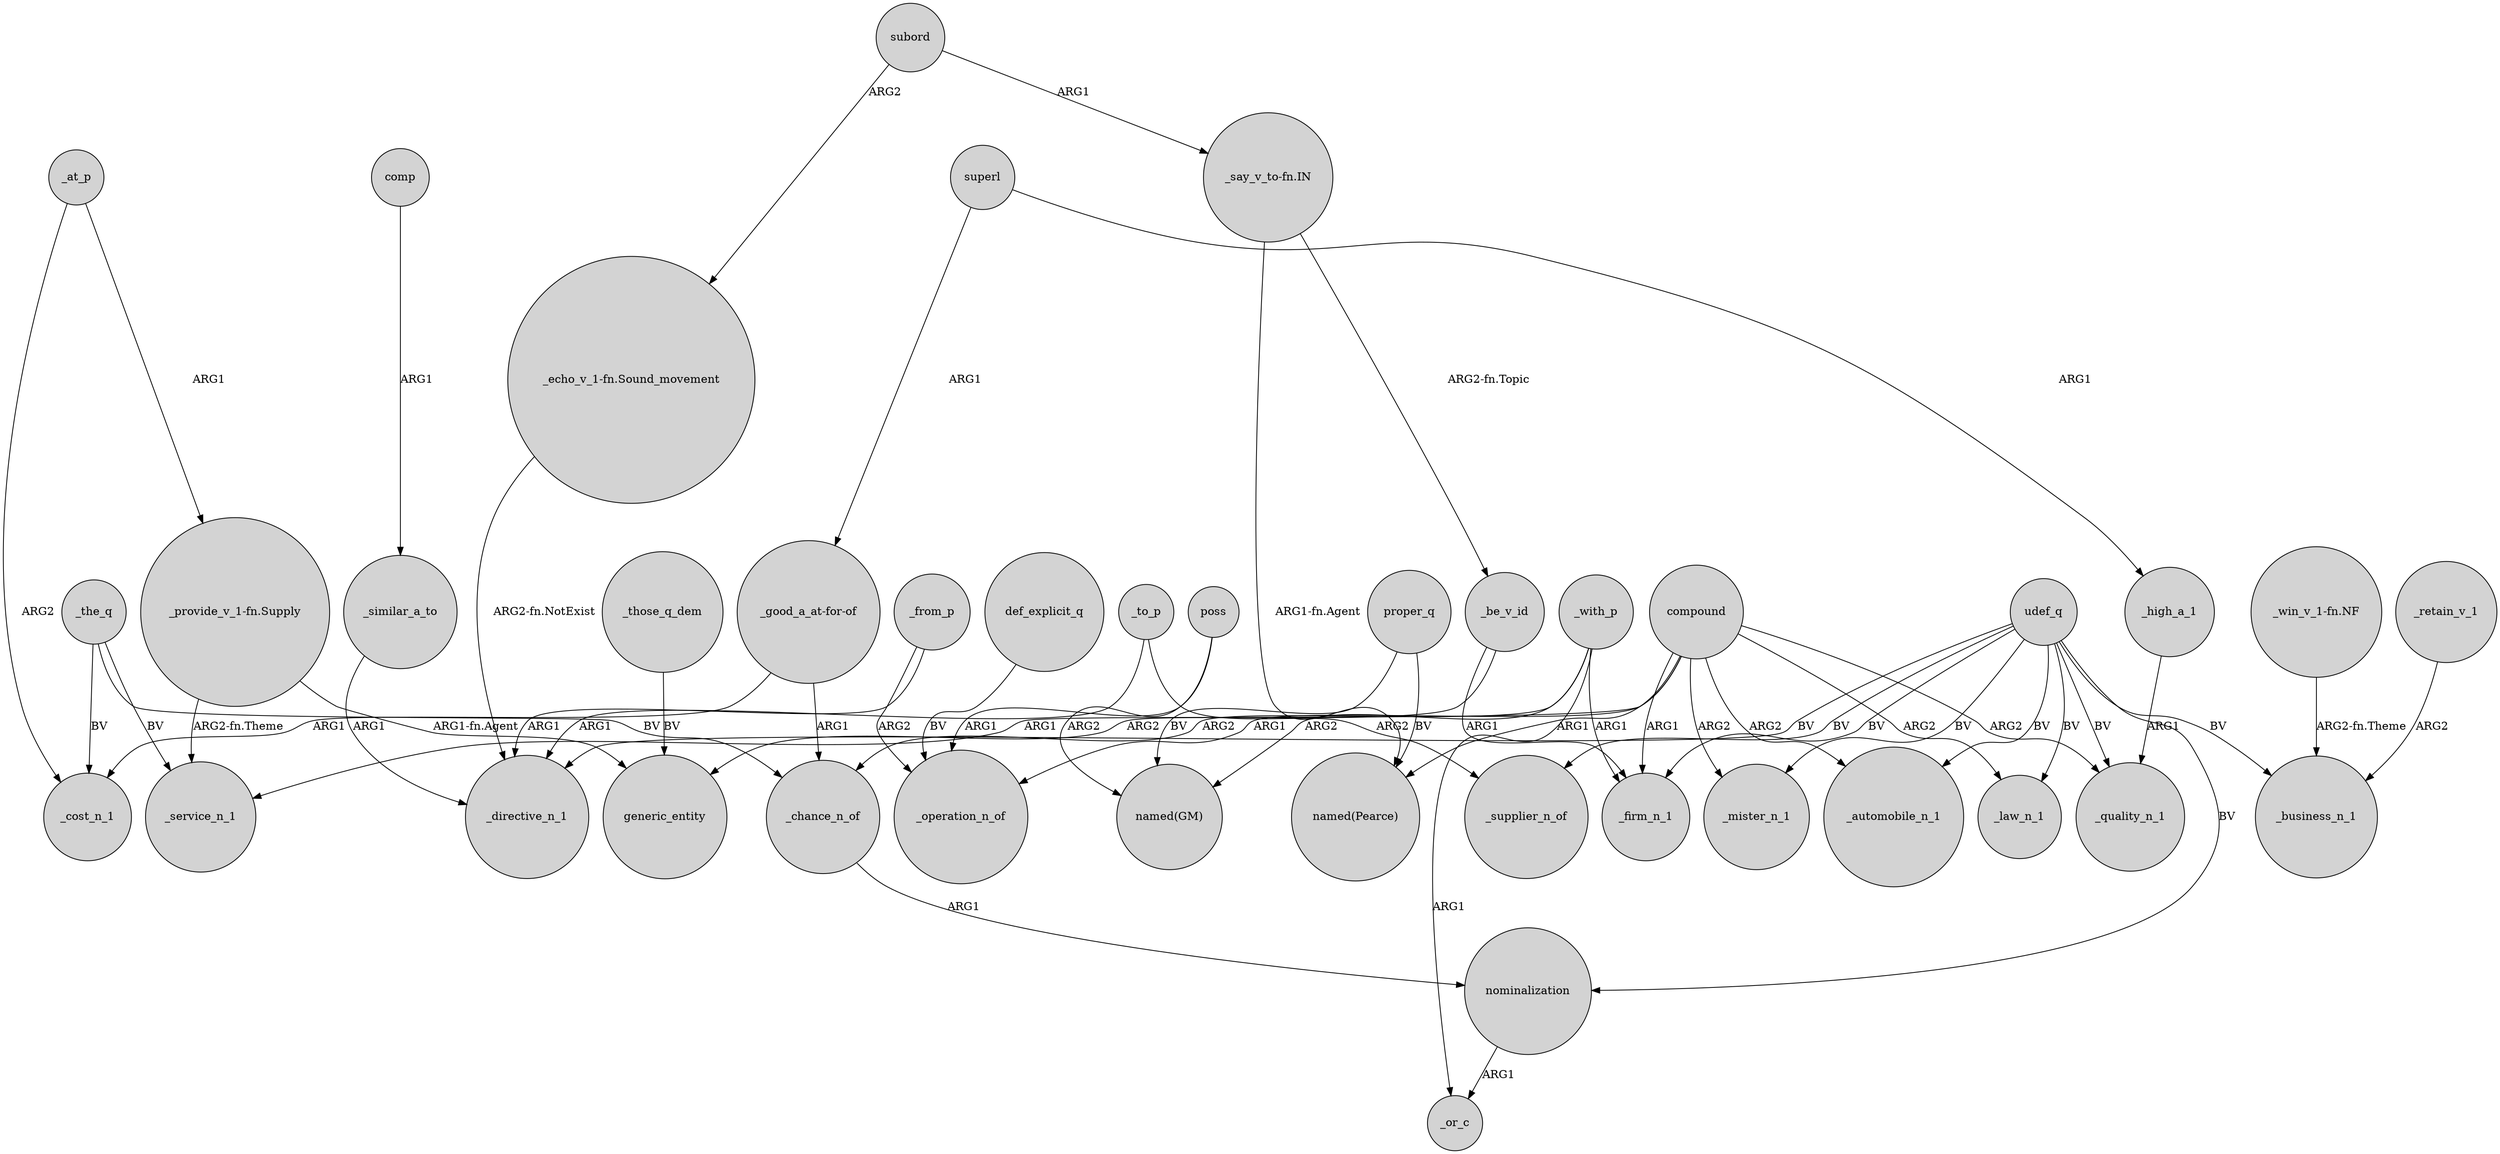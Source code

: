digraph {
	node [shape=circle style=filled]
	"_good_a_at-for-of" -> _cost_n_1 [label=ARG1]
	comp -> _similar_a_to [label=ARG1]
	udef_q -> _quality_n_1 [label=BV]
	compound -> _operation_n_of [label=ARG1]
	"_provide_v_1-fn.Supply" -> _service_n_1 [label="ARG2-fn.Theme"]
	poss -> "named(GM)" [label=ARG2]
	subord -> "_echo_v_1-fn.Sound_movement" [label=ARG2]
	poss -> _operation_n_of [label=ARG1]
	_to_p -> _directive_n_1 [label=ARG1]
	_the_q -> _service_n_1 [label=BV]
	superl -> _high_a_1 [label=ARG1]
	proper_q -> "named(Pearce)" [label=BV]
	"_good_a_at-for-of" -> _chance_n_of [label=ARG1]
	compound -> _mister_n_1 [label=ARG2]
	_at_p -> "_provide_v_1-fn.Supply" [label=ARG1]
	udef_q -> _automobile_n_1 [label=BV]
	udef_q -> _firm_n_1 [label=BV]
	udef_q -> _mister_n_1 [label=BV]
	compound -> _quality_n_1 [label=ARG2]
	proper_q -> "named(GM)" [label=BV]
	subord -> "_say_v_to-fn.IN" [label=ARG1]
	udef_q -> _law_n_1 [label=BV]
	_with_p -> _or_c [label=ARG1]
	_be_v_id -> generic_entity [label=ARG2]
	"_say_v_to-fn.IN" -> _be_v_id [label="ARG2-fn.Topic"]
	_the_q -> _cost_n_1 [label=BV]
	"_say_v_to-fn.IN" -> "named(Pearce)" [label="ARG1-fn.Agent"]
	"_provide_v_1-fn.Supply" -> generic_entity [label="ARG1-fn.Agent"]
	def_explicit_q -> _operation_n_of [label=BV]
	_with_p -> _firm_n_1 [label=ARG1]
	superl -> "_good_a_at-for-of" [label=ARG1]
	compound -> _automobile_n_1 [label=ARG2]
	_to_p -> _supplier_n_of [label=ARG2]
	_with_p -> "named(GM)" [label=ARG2]
	compound -> _firm_n_1 [label=ARG1]
	udef_q -> nominalization [label=BV]
	nominalization -> _or_c [label=ARG1]
	_retain_v_1 -> _business_n_1 [label=ARG2]
	_be_v_id -> _firm_n_1 [label=ARG1]
	"_echo_v_1-fn.Sound_movement" -> _directive_n_1 [label="ARG2-fn.NotExist"]
	_high_a_1 -> _quality_n_1 [label=ARG1]
	_at_p -> _cost_n_1 [label=ARG2]
	udef_q -> _directive_n_1 [label=BV]
	udef_q -> _business_n_1 [label=BV]
	_chance_n_of -> nominalization [label=ARG1]
	_from_p -> _operation_n_of [label=ARG2]
	_with_p -> _chance_n_of [label=ARG2]
	_the_q -> _chance_n_of [label=BV]
	"_win_v_1-fn.NF" -> _business_n_1 [label="ARG2-fn.Theme"]
	_from_p -> _directive_n_1 [label=ARG1]
	udef_q -> _supplier_n_of [label=BV]
	compound -> _service_n_1 [label=ARG1]
	_similar_a_to -> _directive_n_1 [label=ARG1]
	_those_q_dem -> generic_entity [label=BV]
	compound -> "named(Pearce)" [label=ARG1]
	compound -> _law_n_1 [label=ARG2]
}
